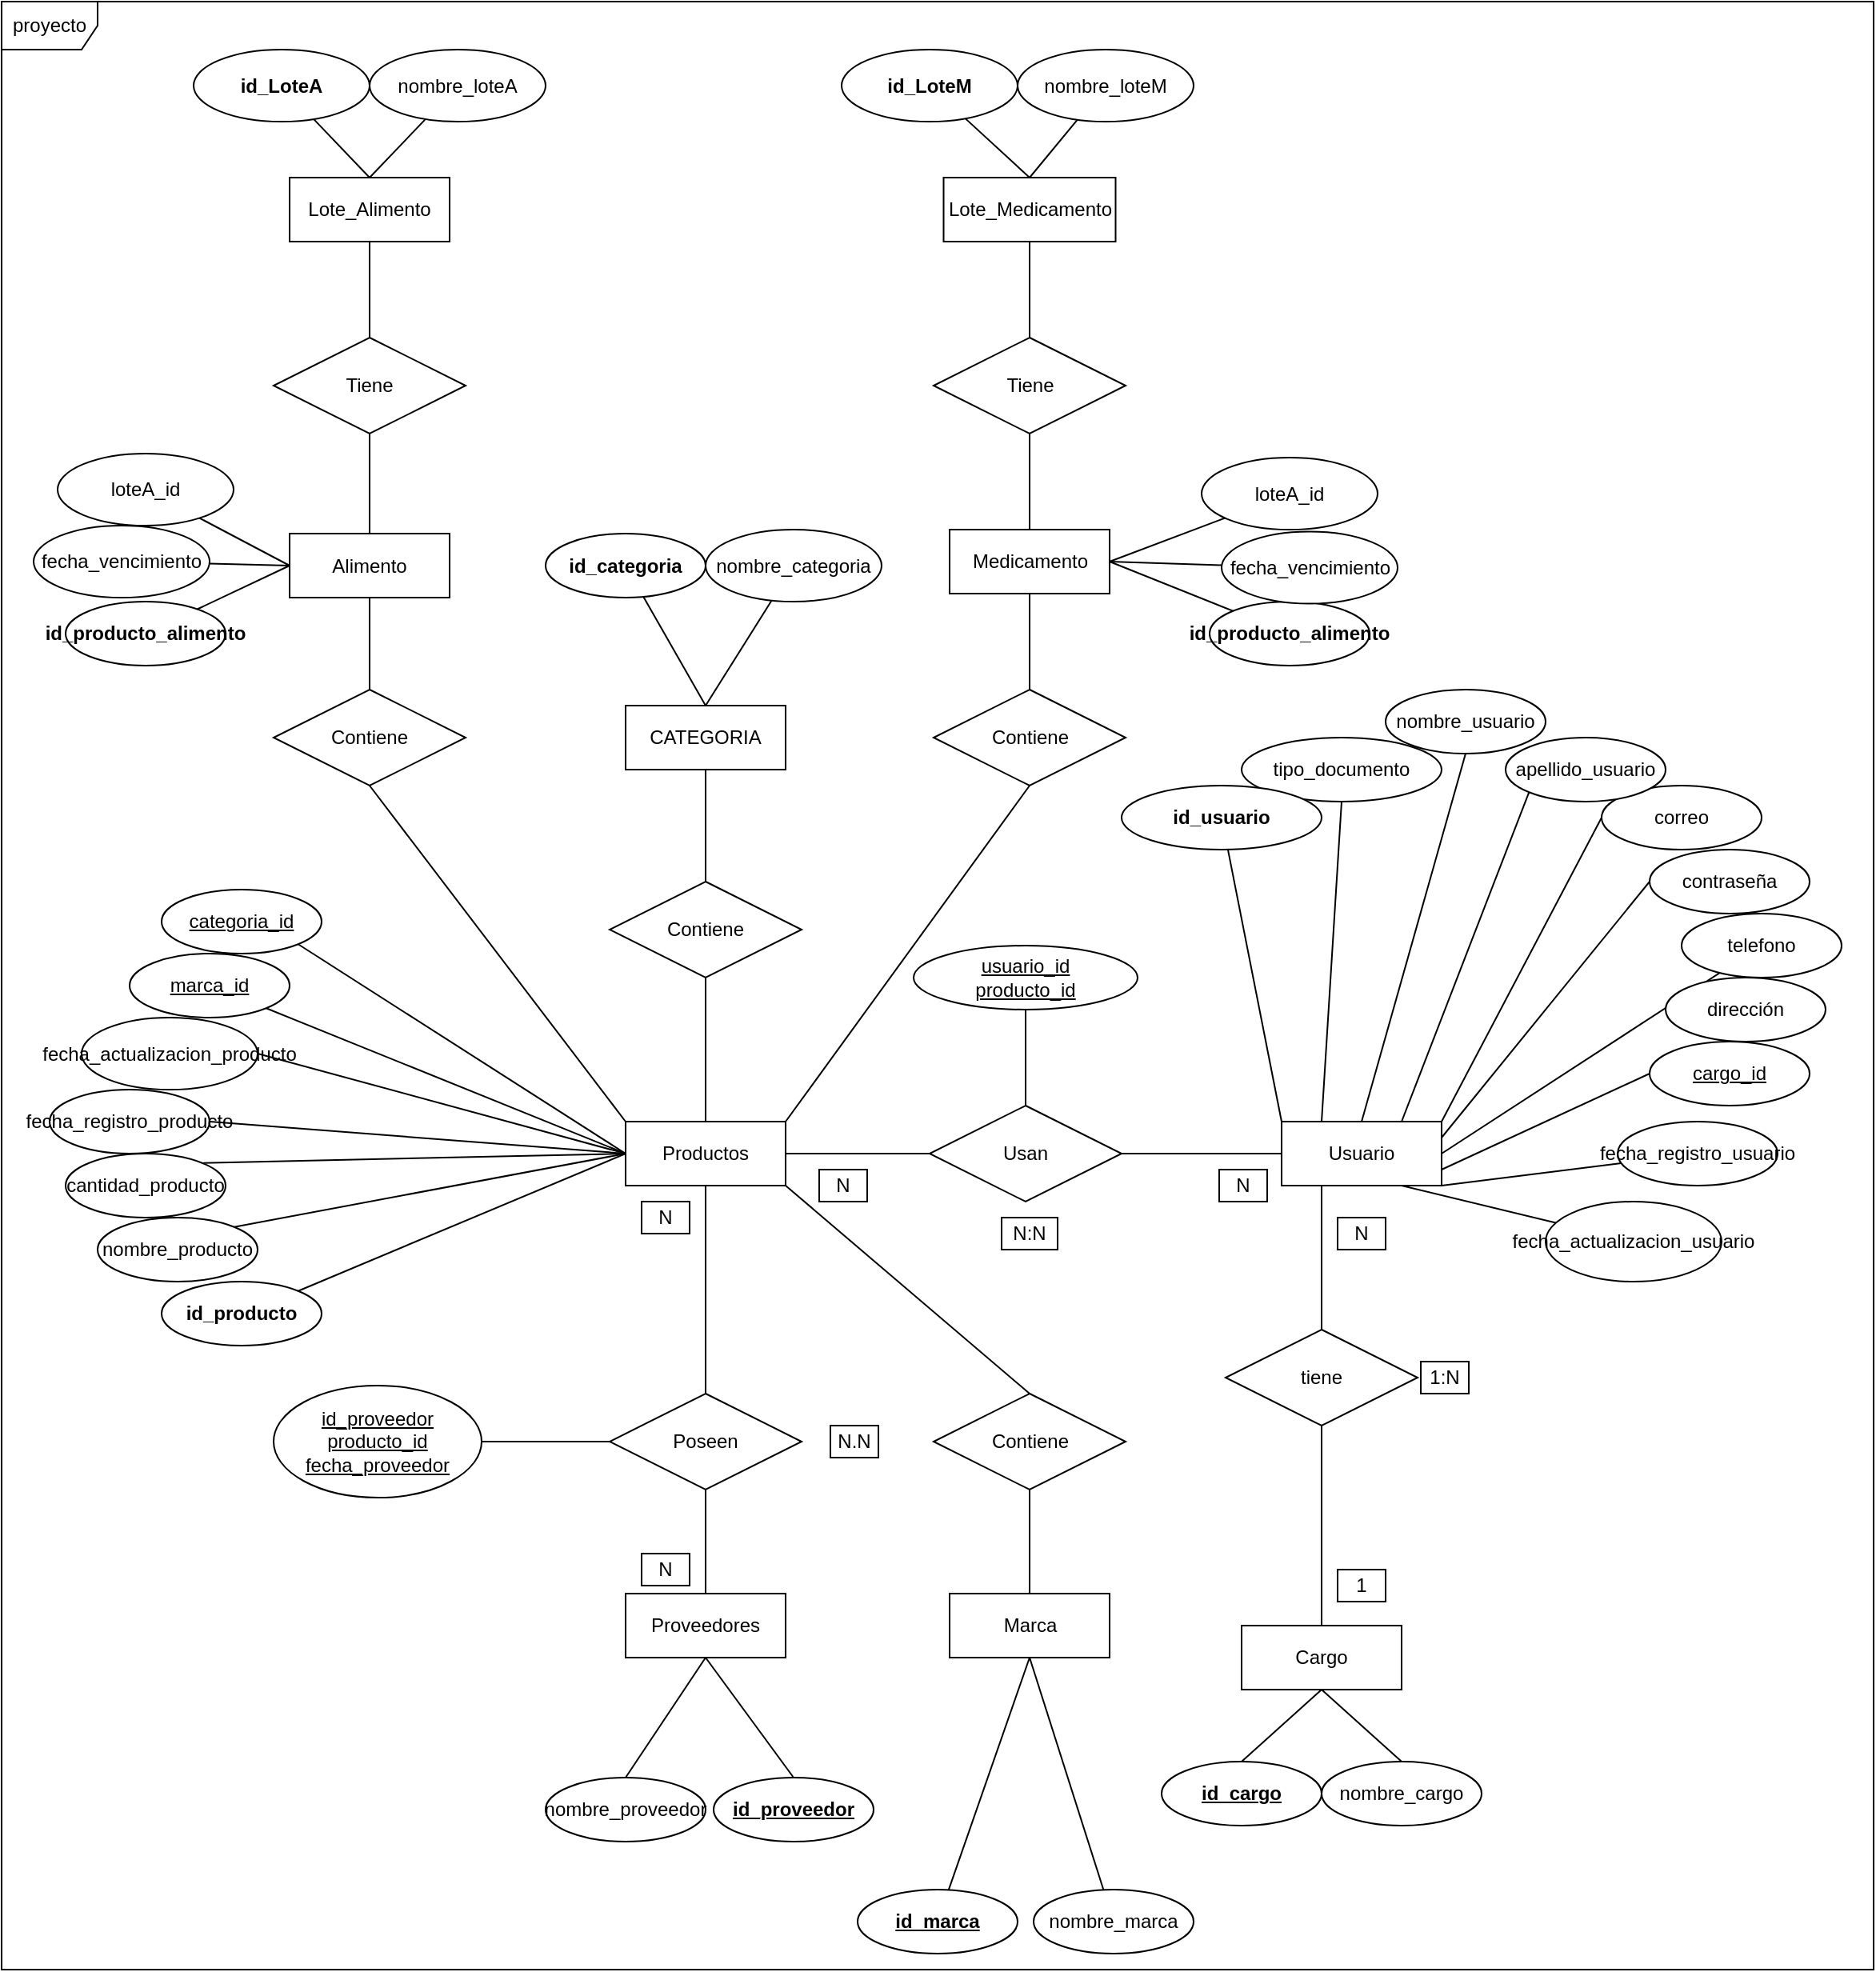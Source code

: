 <mxfile version="18.2.0" type="device"><diagram id="boTY_dG0xadVtaLu0MDo" name="MER"><mxGraphModel dx="3190" dy="1380" grid="1" gridSize="10" guides="1" tooltips="1" connect="1" arrows="1" fold="1" page="1" pageScale="1" pageWidth="827" pageHeight="1169" math="0" shadow="0"><root><mxCell id="0"/><mxCell id="1" parent="0"/><mxCell id="ptGZvJROUKOPD8Q46MdK-7" style="edgeStyle=none;rounded=0;orthogonalLoop=1;jettySize=auto;html=1;entryX=0.5;entryY=1;entryDx=0;entryDy=0;endArrow=none;endFill=0;" parent="1" source="-3ZxI1P9BkAjtmnZvMW8-1" target="ptGZvJROUKOPD8Q46MdK-6" edge="1"><mxGeometry relative="1" as="geometry"/></mxCell><mxCell id="ptGZvJROUKOPD8Q46MdK-14" style="edgeStyle=none;rounded=0;orthogonalLoop=1;jettySize=auto;html=1;exitX=0;exitY=0;exitDx=0;exitDy=0;entryX=0.5;entryY=1;entryDx=0;entryDy=0;endArrow=none;endFill=0;" parent="1" source="-3ZxI1P9BkAjtmnZvMW8-1" target="ptGZvJROUKOPD8Q46MdK-13" edge="1"><mxGeometry relative="1" as="geometry"/></mxCell><mxCell id="ptGZvJROUKOPD8Q46MdK-29" style="edgeStyle=none;rounded=0;orthogonalLoop=1;jettySize=auto;html=1;exitX=1;exitY=0;exitDx=0;exitDy=0;entryX=0.5;entryY=1;entryDx=0;entryDy=0;endArrow=none;endFill=0;" parent="1" source="-3ZxI1P9BkAjtmnZvMW8-1" target="ptGZvJROUKOPD8Q46MdK-28" edge="1"><mxGeometry relative="1" as="geometry"/></mxCell><mxCell id="ptGZvJROUKOPD8Q46MdK-59" style="edgeStyle=none;rounded=0;orthogonalLoop=1;jettySize=auto;html=1;exitX=1;exitY=1;exitDx=0;exitDy=0;entryX=0.5;entryY=0;entryDx=0;entryDy=0;endArrow=none;endFill=0;" parent="1" source="-3ZxI1P9BkAjtmnZvMW8-1" target="ptGZvJROUKOPD8Q46MdK-55" edge="1"><mxGeometry relative="1" as="geometry"/></mxCell><mxCell id="-3ZxI1P9BkAjtmnZvMW8-1" value="Productos" style="whiteSpace=wrap;html=1;align=center;" parent="1" vertex="1"><mxGeometry x="-400" y="730" width="100" height="40" as="geometry"/></mxCell><mxCell id="-3ZxI1P9BkAjtmnZvMW8-4" value="fecha_actualizacion_producto" style="ellipse;whiteSpace=wrap;html=1;align=center;" parent="1" vertex="1"><mxGeometry x="-740" y="665" width="110" height="45" as="geometry"/></mxCell><mxCell id="-3ZxI1P9BkAjtmnZvMW8-5" value="fecha_registro_producto" style="ellipse;whiteSpace=wrap;html=1;align=center;" parent="1" vertex="1"><mxGeometry x="-760" y="710" width="100" height="40" as="geometry"/></mxCell><mxCell id="-3ZxI1P9BkAjtmnZvMW8-8" value="" style="endArrow=none;html=1;rounded=0;entryX=1;entryY=0.5;entryDx=0;entryDy=0;exitX=0;exitY=0.5;exitDx=0;exitDy=0;" parent="1" source="-3ZxI1P9BkAjtmnZvMW8-1" target="-3ZxI1P9BkAjtmnZvMW8-4" edge="1"><mxGeometry relative="1" as="geometry"><mxPoint x="-390" y="750" as="sourcePoint"/><mxPoint x="-444.645" y="714.142" as="targetPoint"/></mxGeometry></mxCell><mxCell id="-3ZxI1P9BkAjtmnZvMW8-9" value="" style="endArrow=none;html=1;rounded=0;entryX=1;entryY=0.5;entryDx=0;entryDy=0;" parent="1" target="-3ZxI1P9BkAjtmnZvMW8-5" edge="1"><mxGeometry relative="1" as="geometry"><mxPoint x="-400" y="750" as="sourcePoint"/><mxPoint x="-430" y="760" as="targetPoint"/></mxGeometry></mxCell><mxCell id="-3ZxI1P9BkAjtmnZvMW8-10" value="Usuario" style="whiteSpace=wrap;html=1;align=center;" parent="1" vertex="1"><mxGeometry x="10" y="730" width="100" height="40" as="geometry"/></mxCell><mxCell id="4JRQYJt-DvQfrE-PtjAx-2" style="edgeStyle=none;rounded=0;orthogonalLoop=1;jettySize=auto;html=1;exitX=0.5;exitY=1;exitDx=0;exitDy=0;entryX=0.25;entryY=0;entryDx=0;entryDy=0;endArrow=none;endFill=0;" parent="1" source="-3ZxI1P9BkAjtmnZvMW8-11" target="-3ZxI1P9BkAjtmnZvMW8-10" edge="1"><mxGeometry relative="1" as="geometry"/></mxCell><mxCell id="-3ZxI1P9BkAjtmnZvMW8-11" value="tipo_documento" style="ellipse;whiteSpace=wrap;html=1;align=center;fontStyle=0" parent="1" vertex="1"><mxGeometry x="-15" y="490" width="125" height="40" as="geometry"/></mxCell><mxCell id="4JRQYJt-DvQfrE-PtjAx-3" style="edgeStyle=none;rounded=0;orthogonalLoop=1;jettySize=auto;html=1;exitX=0.5;exitY=1;exitDx=0;exitDy=0;entryX=0.5;entryY=0;entryDx=0;entryDy=0;endArrow=none;endFill=0;" parent="1" source="-3ZxI1P9BkAjtmnZvMW8-12" target="-3ZxI1P9BkAjtmnZvMW8-10" edge="1"><mxGeometry relative="1" as="geometry"/></mxCell><mxCell id="-3ZxI1P9BkAjtmnZvMW8-12" value="nombre_usuario" style="ellipse;whiteSpace=wrap;html=1;align=center;" parent="1" vertex="1"><mxGeometry x="75" y="460" width="100" height="40" as="geometry"/></mxCell><mxCell id="4JRQYJt-DvQfrE-PtjAx-6" style="edgeStyle=none;rounded=0;orthogonalLoop=1;jettySize=auto;html=1;exitX=0;exitY=0.5;exitDx=0;exitDy=0;entryX=1;entryY=0;entryDx=0;entryDy=0;endArrow=none;endFill=0;" parent="1" source="-3ZxI1P9BkAjtmnZvMW8-13" target="-3ZxI1P9BkAjtmnZvMW8-10" edge="1"><mxGeometry relative="1" as="geometry"/></mxCell><mxCell id="-3ZxI1P9BkAjtmnZvMW8-13" value="correo" style="ellipse;whiteSpace=wrap;html=1;align=center;" parent="1" vertex="1"><mxGeometry x="210" y="520" width="100" height="40" as="geometry"/></mxCell><mxCell id="4JRQYJt-DvQfrE-PtjAx-7" style="edgeStyle=none;rounded=0;orthogonalLoop=1;jettySize=auto;html=1;exitX=0;exitY=0.5;exitDx=0;exitDy=0;entryX=1;entryY=0.25;entryDx=0;entryDy=0;endArrow=none;endFill=0;" parent="1" source="-3ZxI1P9BkAjtmnZvMW8-14" target="-3ZxI1P9BkAjtmnZvMW8-10" edge="1"><mxGeometry relative="1" as="geometry"/></mxCell><mxCell id="-3ZxI1P9BkAjtmnZvMW8-14" value="contraseña" style="ellipse;whiteSpace=wrap;html=1;align=center;" parent="1" vertex="1"><mxGeometry x="240" y="560" width="100" height="40" as="geometry"/></mxCell><mxCell id="4JRQYJt-DvQfrE-PtjAx-4" style="edgeStyle=none;rounded=0;orthogonalLoop=1;jettySize=auto;html=1;exitX=0;exitY=1;exitDx=0;exitDy=0;entryX=0.75;entryY=0;entryDx=0;entryDy=0;endArrow=none;endFill=0;" parent="1" source="-3ZxI1P9BkAjtmnZvMW8-15" target="-3ZxI1P9BkAjtmnZvMW8-10" edge="1"><mxGeometry relative="1" as="geometry"/></mxCell><mxCell id="-3ZxI1P9BkAjtmnZvMW8-15" value="apellido_usuario" style="ellipse;whiteSpace=wrap;html=1;align=center;" parent="1" vertex="1"><mxGeometry x="150" y="490" width="100" height="40" as="geometry"/></mxCell><mxCell id="4JRQYJt-DvQfrE-PtjAx-8" style="edgeStyle=none;rounded=0;orthogonalLoop=1;jettySize=auto;html=1;endArrow=none;endFill=0;entryX=1;entryY=0.5;entryDx=0;entryDy=0;" parent="1" source="-3ZxI1P9BkAjtmnZvMW8-21" target="-3ZxI1P9BkAjtmnZvMW8-10" edge="1"><mxGeometry relative="1" as="geometry"><mxPoint x="110" y="740" as="targetPoint"/></mxGeometry></mxCell><mxCell id="-3ZxI1P9BkAjtmnZvMW8-21" value="telefono" style="ellipse;whiteSpace=wrap;html=1;align=center;" parent="1" vertex="1"><mxGeometry x="260" y="600" width="100" height="40" as="geometry"/></mxCell><mxCell id="-3ZxI1P9BkAjtmnZvMW8-23" value="Usan" style="shape=rhombus;perimeter=rhombusPerimeter;whiteSpace=wrap;html=1;align=center;" parent="1" vertex="1"><mxGeometry x="-210" y="720" width="120" height="60" as="geometry"/></mxCell><mxCell id="-3ZxI1P9BkAjtmnZvMW8-24" value="" style="endArrow=none;html=1;rounded=0;exitX=1;exitY=0.5;exitDx=0;exitDy=0;entryX=0;entryY=0.5;entryDx=0;entryDy=0;" parent="1" source="-3ZxI1P9BkAjtmnZvMW8-1" target="-3ZxI1P9BkAjtmnZvMW8-23" edge="1"><mxGeometry relative="1" as="geometry"><mxPoint x="-240" y="790" as="sourcePoint"/><mxPoint x="-80" y="790" as="targetPoint"/></mxGeometry></mxCell><mxCell id="-3ZxI1P9BkAjtmnZvMW8-25" value="" style="endArrow=none;html=1;rounded=0;entryX=0;entryY=0.5;entryDx=0;entryDy=0;" parent="1" target="-3ZxI1P9BkAjtmnZvMW8-10" edge="1"><mxGeometry relative="1" as="geometry"><mxPoint x="-90" y="750" as="sourcePoint"/><mxPoint y="750" as="targetPoint"/></mxGeometry></mxCell><mxCell id="-3ZxI1P9BkAjtmnZvMW8-26" value="tiene" style="shape=rhombus;perimeter=rhombusPerimeter;whiteSpace=wrap;html=1;align=center;" parent="1" vertex="1"><mxGeometry x="-25" y="860" width="120" height="60" as="geometry"/></mxCell><mxCell id="-3ZxI1P9BkAjtmnZvMW8-27" value="nombre_cargo" style="ellipse;whiteSpace=wrap;html=1;align=center;" parent="1" vertex="1"><mxGeometry x="35" y="1130" width="100" height="40" as="geometry"/></mxCell><mxCell id="-3ZxI1P9BkAjtmnZvMW8-29" value="" style="endArrow=none;html=1;rounded=0;entryX=0.5;entryY=1;entryDx=0;entryDy=0;exitX=0.5;exitY=0;exitDx=0;exitDy=0;" parent="1" source="ypBwJO8uH0IvIytEmQ9x-12" target="-3ZxI1P9BkAjtmnZvMW8-68" edge="1"><mxGeometry relative="1" as="geometry"><mxPoint x="-14" y="1130" as="sourcePoint"/><mxPoint x="-49" y="1085" as="targetPoint"/></mxGeometry></mxCell><mxCell id="-3ZxI1P9BkAjtmnZvMW8-30" value="" style="endArrow=none;html=1;rounded=0;entryX=0.5;entryY=0;entryDx=0;entryDy=0;exitX=0.5;exitY=1;exitDx=0;exitDy=0;" parent="1" source="-3ZxI1P9BkAjtmnZvMW8-68" target="-3ZxI1P9BkAjtmnZvMW8-27" edge="1"><mxGeometry relative="1" as="geometry"><mxPoint x="1" y="1085" as="sourcePoint"/><mxPoint x="280" y="1140" as="targetPoint"/></mxGeometry></mxCell><mxCell id="-3ZxI1P9BkAjtmnZvMW8-31" value="" style="endArrow=none;html=1;rounded=0;exitX=0.5;exitY=0;exitDx=0;exitDy=0;entryX=0.5;entryY=1;entryDx=0;entryDy=0;" parent="1" source="-3ZxI1P9BkAjtmnZvMW8-68" target="-3ZxI1P9BkAjtmnZvMW8-26" edge="1"><mxGeometry relative="1" as="geometry"><mxPoint x="-24" y="1045" as="sourcePoint"/><mxPoint x="-49" y="960" as="targetPoint"/></mxGeometry></mxCell><mxCell id="-3ZxI1P9BkAjtmnZvMW8-32" value="" style="endArrow=none;html=1;rounded=0;exitX=0.5;exitY=0;exitDx=0;exitDy=0;entryX=0.25;entryY=1;entryDx=0;entryDy=0;" parent="1" source="-3ZxI1P9BkAjtmnZvMW8-26" target="-3ZxI1P9BkAjtmnZvMW8-10" edge="1"><mxGeometry relative="1" as="geometry"><mxPoint x="-135" y="1000" as="sourcePoint"/><mxPoint x="-40" y="920" as="targetPoint"/></mxGeometry></mxCell><mxCell id="-3ZxI1P9BkAjtmnZvMW8-35" value="N" style="rounded=0;whiteSpace=wrap;html=1;" parent="1" vertex="1"><mxGeometry x="45" y="790" width="30" height="20" as="geometry"/></mxCell><mxCell id="-3ZxI1P9BkAjtmnZvMW8-36" value="N" style="rounded=0;whiteSpace=wrap;html=1;" parent="1" vertex="1"><mxGeometry x="-29" y="760" width="30" height="20" as="geometry"/></mxCell><mxCell id="-3ZxI1P9BkAjtmnZvMW8-38" value="N" style="rounded=0;whiteSpace=wrap;html=1;" parent="1" vertex="1"><mxGeometry x="-279" y="760" width="30" height="20" as="geometry"/></mxCell><mxCell id="-3ZxI1P9BkAjtmnZvMW8-40" value="1:N" style="rounded=0;whiteSpace=wrap;html=1;" parent="1" vertex="1"><mxGeometry x="97" y="880" width="30" height="20" as="geometry"/></mxCell><mxCell id="-3ZxI1P9BkAjtmnZvMW8-41" value="N:N" style="rounded=0;whiteSpace=wrap;html=1;" parent="1" vertex="1"><mxGeometry x="-165" y="790" width="35" height="20" as="geometry"/></mxCell><mxCell id="-3ZxI1P9BkAjtmnZvMW8-42" value="usuario_id&lt;br&gt;producto_id" style="ellipse;whiteSpace=wrap;html=1;align=center;fontStyle=4" parent="1" vertex="1"><mxGeometry x="-220" y="620" width="140" height="40" as="geometry"/></mxCell><mxCell id="-3ZxI1P9BkAjtmnZvMW8-43" value="" style="endArrow=none;html=1;rounded=0;exitX=0.5;exitY=1;exitDx=0;exitDy=0;entryX=0.5;entryY=0;entryDx=0;entryDy=0;" parent="1" source="-3ZxI1P9BkAjtmnZvMW8-42" target="-3ZxI1P9BkAjtmnZvMW8-23" edge="1"><mxGeometry relative="1" as="geometry"><mxPoint x="-290" y="760" as="sourcePoint"/><mxPoint x="-200" y="760" as="targetPoint"/></mxGeometry></mxCell><mxCell id="-3ZxI1P9BkAjtmnZvMW8-67" value="1" style="rounded=0;whiteSpace=wrap;html=1;" parent="1" vertex="1"><mxGeometry x="45" y="1010" width="30" height="20" as="geometry"/></mxCell><mxCell id="-3ZxI1P9BkAjtmnZvMW8-68" value="Cargo" style="whiteSpace=wrap;html=1;align=center;" parent="1" vertex="1"><mxGeometry x="-15" y="1045" width="100" height="40" as="geometry"/></mxCell><mxCell id="-3ZxI1P9BkAjtmnZvMW8-82" value="proyecto" style="shape=umlFrame;whiteSpace=wrap;html=1;" parent="1" vertex="1"><mxGeometry x="-790" y="30" width="1170" height="1230" as="geometry"/></mxCell><mxCell id="-3ZxI1P9BkAjtmnZvMW8-83" value="Proveedores" style="whiteSpace=wrap;html=1;align=center;" parent="1" vertex="1"><mxGeometry x="-400" y="1025" width="100" height="40" as="geometry"/></mxCell><mxCell id="-3ZxI1P9BkAjtmnZvMW8-84" value="" style="endArrow=none;html=1;rounded=0;exitX=0.5;exitY=1;exitDx=0;exitDy=0;entryX=0.5;entryY=0;entryDx=0;entryDy=0;" parent="1" source="-3ZxI1P9BkAjtmnZvMW8-85" target="-3ZxI1P9BkAjtmnZvMW8-83" edge="1"><mxGeometry relative="1" as="geometry"><mxPoint x="-320" y="1340" as="sourcePoint"/><mxPoint x="-310" y="990" as="targetPoint"/></mxGeometry></mxCell><mxCell id="ptGZvJROUKOPD8Q46MdK-3" style="edgeStyle=none;rounded=0;orthogonalLoop=1;jettySize=auto;html=1;entryX=1;entryY=0.5;entryDx=0;entryDy=0;endArrow=none;endFill=0;" parent="1" source="-3ZxI1P9BkAjtmnZvMW8-85" target="ptGZvJROUKOPD8Q46MdK-1" edge="1"><mxGeometry relative="1" as="geometry"/></mxCell><mxCell id="-3ZxI1P9BkAjtmnZvMW8-85" value="Poseen" style="shape=rhombus;perimeter=rhombusPerimeter;whiteSpace=wrap;html=1;align=center;" parent="1" vertex="1"><mxGeometry x="-410" y="900" width="120" height="60" as="geometry"/></mxCell><mxCell id="-3ZxI1P9BkAjtmnZvMW8-86" value="" style="endArrow=none;html=1;rounded=0;exitX=0.5;exitY=1;exitDx=0;exitDy=0;entryX=0.5;entryY=0;entryDx=0;entryDy=0;" parent="1" source="-3ZxI1P9BkAjtmnZvMW8-1" target="-3ZxI1P9BkAjtmnZvMW8-85" edge="1"><mxGeometry relative="1" as="geometry"><mxPoint x="-290" y="830" as="sourcePoint"/><mxPoint x="-300" y="880" as="targetPoint"/></mxGeometry></mxCell><mxCell id="-3ZxI1P9BkAjtmnZvMW8-89" value="N" style="rounded=0;whiteSpace=wrap;html=1;" parent="1" vertex="1"><mxGeometry x="-390" y="780" width="30" height="20" as="geometry"/></mxCell><mxCell id="-3ZxI1P9BkAjtmnZvMW8-90" value="N" style="rounded=0;whiteSpace=wrap;html=1;" parent="1" vertex="1"><mxGeometry x="-390" y="1000" width="30" height="20" as="geometry"/></mxCell><mxCell id="-3ZxI1P9BkAjtmnZvMW8-93" value="nombre_proveedor" style="ellipse;whiteSpace=wrap;html=1;align=center;" parent="1" vertex="1"><mxGeometry x="-450" y="1140" width="100" height="40" as="geometry"/></mxCell><mxCell id="-3ZxI1P9BkAjtmnZvMW8-97" value="id_proveedor" style="ellipse;whiteSpace=wrap;html=1;align=center;fontStyle=5" parent="1" vertex="1"><mxGeometry x="-345" y="1140" width="100" height="40" as="geometry"/></mxCell><mxCell id="-3ZxI1P9BkAjtmnZvMW8-98" value="N.N" style="rounded=0;whiteSpace=wrap;html=1;" parent="1" vertex="1"><mxGeometry x="-272" y="920" width="30" height="20" as="geometry"/></mxCell><mxCell id="-3ZxI1P9BkAjtmnZvMW8-99" value="" style="endArrow=none;html=1;rounded=0;entryX=0.5;entryY=0;entryDx=0;entryDy=0;exitX=0.5;exitY=1;exitDx=0;exitDy=0;" parent="1" source="-3ZxI1P9BkAjtmnZvMW8-83" target="-3ZxI1P9BkAjtmnZvMW8-97" edge="1"><mxGeometry relative="1" as="geometry"><mxPoint x="-310" y="1330" as="sourcePoint"/><mxPoint x="-310" y="1250" as="targetPoint"/></mxGeometry></mxCell><mxCell id="-3ZxI1P9BkAjtmnZvMW8-105" value="" style="endArrow=none;html=1;rounded=0;entryX=0.5;entryY=1;entryDx=0;entryDy=0;exitX=0.5;exitY=0;exitDx=0;exitDy=0;" parent="1" source="-3ZxI1P9BkAjtmnZvMW8-93" target="-3ZxI1P9BkAjtmnZvMW8-83" edge="1"><mxGeometry relative="1" as="geometry"><mxPoint x="-400" y="1200" as="sourcePoint"/><mxPoint x="-360" y="1220" as="targetPoint"/></mxGeometry></mxCell><mxCell id="4JRQYJt-DvQfrE-PtjAx-12" style="edgeStyle=none;rounded=0;orthogonalLoop=1;jettySize=auto;html=1;entryX=0;entryY=0;entryDx=0;entryDy=0;endArrow=none;endFill=0;" parent="1" source="9iDl-rtuloNV0Zbyc1t7-4" target="-3ZxI1P9BkAjtmnZvMW8-10" edge="1"><mxGeometry relative="1" as="geometry"/></mxCell><mxCell id="9iDl-rtuloNV0Zbyc1t7-4" value="id_usuario" style="ellipse;whiteSpace=wrap;html=1;align=center;fontStyle=1" parent="1" vertex="1"><mxGeometry x="-90" y="520" width="125" height="40" as="geometry"/></mxCell><mxCell id="9iDl-rtuloNV0Zbyc1t7-6" value="dirección" style="ellipse;whiteSpace=wrap;html=1;align=center;" parent="1" vertex="1"><mxGeometry x="250" y="640" width="100" height="40" as="geometry"/></mxCell><mxCell id="9iDl-rtuloNV0Zbyc1t7-8" value="cantidad_producto" style="ellipse;whiteSpace=wrap;html=1;align=center;" parent="1" vertex="1"><mxGeometry x="-750" y="750" width="100" height="40" as="geometry"/></mxCell><mxCell id="9iDl-rtuloNV0Zbyc1t7-9" value="" style="endArrow=none;html=1;rounded=0;entryX=1;entryY=0;entryDx=0;entryDy=0;exitX=0;exitY=0.5;exitDx=0;exitDy=0;" parent="1" source="-3ZxI1P9BkAjtmnZvMW8-1" target="9iDl-rtuloNV0Zbyc1t7-8" edge="1"><mxGeometry relative="1" as="geometry"><mxPoint x="-390" y="780" as="sourcePoint"/><mxPoint x="-440.0" y="780" as="targetPoint"/></mxGeometry></mxCell><mxCell id="4JRQYJt-DvQfrE-PtjAx-9" style="edgeStyle=none;rounded=0;orthogonalLoop=1;jettySize=auto;html=1;exitX=0;exitY=0.5;exitDx=0;exitDy=0;entryX=1;entryY=0.75;entryDx=0;entryDy=0;endArrow=none;endFill=0;" parent="1" source="qbIvNYRTZ4YNp1xrcxWp-2" target="-3ZxI1P9BkAjtmnZvMW8-10" edge="1"><mxGeometry relative="1" as="geometry"/></mxCell><mxCell id="qbIvNYRTZ4YNp1xrcxWp-2" value="cargo_id" style="ellipse;whiteSpace=wrap;html=1;align=center;fontStyle=4" parent="1" vertex="1"><mxGeometry x="240" y="680" width="100" height="40" as="geometry"/></mxCell><mxCell id="qbIvNYRTZ4YNp1xrcxWp-3" value="" style="endArrow=none;html=1;rounded=0;entryX=1;entryY=0;entryDx=0;entryDy=0;" parent="1" target="qbIvNYRTZ4YNp1xrcxWp-4" edge="1"><mxGeometry relative="1" as="geometry"><mxPoint x="-400" y="750" as="sourcePoint"/><mxPoint x="-440" y="810" as="targetPoint"/></mxGeometry></mxCell><mxCell id="qbIvNYRTZ4YNp1xrcxWp-4" value="nombre_producto" style="ellipse;whiteSpace=wrap;html=1;align=center;" parent="1" vertex="1"><mxGeometry x="-730" y="790" width="100" height="40" as="geometry"/></mxCell><mxCell id="ypBwJO8uH0IvIytEmQ9x-1" value="&lt;span style=&quot;font-weight: 700;&quot;&gt;id_producto&lt;/span&gt;" style="ellipse;whiteSpace=wrap;html=1;align=center;" parent="1" vertex="1"><mxGeometry x="-690" y="830" width="100" height="40" as="geometry"/></mxCell><mxCell id="ypBwJO8uH0IvIytEmQ9x-2" value="" style="endArrow=none;html=1;rounded=0;exitX=0;exitY=0.5;exitDx=0;exitDy=0;entryX=1;entryY=0;entryDx=0;entryDy=0;" parent="1" source="-3ZxI1P9BkAjtmnZvMW8-1" target="ypBwJO8uH0IvIytEmQ9x-1" edge="1"><mxGeometry relative="1" as="geometry"><mxPoint x="-390" y="780" as="sourcePoint"/><mxPoint x="-450" y="840" as="targetPoint"/></mxGeometry></mxCell><mxCell id="ypBwJO8uH0IvIytEmQ9x-12" value="id_cargo" style="ellipse;whiteSpace=wrap;html=1;align=center;fontStyle=5" parent="1" vertex="1"><mxGeometry x="-65" y="1130" width="100" height="40" as="geometry"/></mxCell><mxCell id="3bYF1AGtKxYtICZVHezx-6" style="edgeStyle=none;rounded=0;orthogonalLoop=1;jettySize=auto;html=1;exitX=1;exitY=1;exitDx=0;exitDy=0;entryX=0;entryY=0.5;entryDx=0;entryDy=0;endArrow=none;endFill=0;" parent="1" source="3bYF1AGtKxYtICZVHezx-1" target="-3ZxI1P9BkAjtmnZvMW8-1" edge="1"><mxGeometry relative="1" as="geometry"/></mxCell><mxCell id="3bYF1AGtKxYtICZVHezx-1" value="marca_id" style="ellipse;whiteSpace=wrap;html=1;align=center;fontStyle=4" parent="1" vertex="1"><mxGeometry x="-710" y="625" width="100" height="40" as="geometry"/></mxCell><mxCell id="KQFR6Ho-LyPgj9g8Z2xE-2" style="rounded=0;orthogonalLoop=1;jettySize=auto;html=1;exitX=1;exitY=1;exitDx=0;exitDy=0;entryX=0;entryY=0.5;entryDx=0;entryDy=0;startArrow=none;startFill=0;endArrow=none;endFill=0;" parent="1" source="KQFR6Ho-LyPgj9g8Z2xE-1" target="-3ZxI1P9BkAjtmnZvMW8-1" edge="1"><mxGeometry relative="1" as="geometry"><mxPoint x="-290" y="670" as="targetPoint"/></mxGeometry></mxCell><mxCell id="KQFR6Ho-LyPgj9g8Z2xE-1" value="categoria_id" style="ellipse;whiteSpace=wrap;html=1;align=center;fontStyle=4" parent="1" vertex="1"><mxGeometry x="-690" y="585" width="100" height="40" as="geometry"/></mxCell><mxCell id="4JRQYJt-DvQfrE-PtjAx-10" style="edgeStyle=none;rounded=0;orthogonalLoop=1;jettySize=auto;html=1;entryX=1;entryY=1;entryDx=0;entryDy=0;endArrow=none;endFill=0;" parent="1" source="KQFR6Ho-LyPgj9g8Z2xE-3" target="-3ZxI1P9BkAjtmnZvMW8-10" edge="1"><mxGeometry relative="1" as="geometry"/></mxCell><mxCell id="KQFR6Ho-LyPgj9g8Z2xE-3" value="fecha_registro_usuario" style="ellipse;whiteSpace=wrap;html=1;align=center;" parent="1" vertex="1"><mxGeometry x="220" y="730" width="100" height="40" as="geometry"/></mxCell><mxCell id="4JRQYJt-DvQfrE-PtjAx-11" style="edgeStyle=none;rounded=0;orthogonalLoop=1;jettySize=auto;html=1;endArrow=none;endFill=0;entryX=0.75;entryY=1;entryDx=0;entryDy=0;" parent="1" source="KQFR6Ho-LyPgj9g8Z2xE-4" target="-3ZxI1P9BkAjtmnZvMW8-10" edge="1"><mxGeometry relative="1" as="geometry"><mxPoint x="110" y="770" as="targetPoint"/></mxGeometry></mxCell><mxCell id="KQFR6Ho-LyPgj9g8Z2xE-4" value="fecha_actualizacion_usuario" style="ellipse;whiteSpace=wrap;html=1;align=center;" parent="1" vertex="1"><mxGeometry x="175" y="780" width="110" height="50" as="geometry"/></mxCell><mxCell id="ptGZvJROUKOPD8Q46MdK-1" value="id_proveedor&lt;br&gt;producto_id&lt;br&gt;fecha_proveedor" style="ellipse;whiteSpace=wrap;html=1;align=center;fontStyle=4" parent="1" vertex="1"><mxGeometry x="-620" y="895" width="130" height="70" as="geometry"/></mxCell><mxCell id="ptGZvJROUKOPD8Q46MdK-5" value="CATEGORIA" style="whiteSpace=wrap;html=1;align=center;" parent="1" vertex="1"><mxGeometry x="-400" y="470" width="100" height="40" as="geometry"/></mxCell><mxCell id="ptGZvJROUKOPD8Q46MdK-8" style="edgeStyle=none;rounded=0;orthogonalLoop=1;jettySize=auto;html=1;entryX=0.5;entryY=1;entryDx=0;entryDy=0;endArrow=none;endFill=0;" parent="1" source="ptGZvJROUKOPD8Q46MdK-6" target="ptGZvJROUKOPD8Q46MdK-5" edge="1"><mxGeometry relative="1" as="geometry"/></mxCell><mxCell id="ptGZvJROUKOPD8Q46MdK-6" value="Contiene" style="shape=rhombus;perimeter=rhombusPerimeter;whiteSpace=wrap;html=1;align=center;" parent="1" vertex="1"><mxGeometry x="-410" y="580" width="120" height="60" as="geometry"/></mxCell><mxCell id="ptGZvJROUKOPD8Q46MdK-11" style="edgeStyle=none;rounded=0;orthogonalLoop=1;jettySize=auto;html=1;entryX=0.5;entryY=0;entryDx=0;entryDy=0;endArrow=none;endFill=0;" parent="1" source="ptGZvJROUKOPD8Q46MdK-9" target="ptGZvJROUKOPD8Q46MdK-5" edge="1"><mxGeometry relative="1" as="geometry"/></mxCell><mxCell id="ptGZvJROUKOPD8Q46MdK-9" value="&lt;b&gt;id_categoria&lt;/b&gt;" style="ellipse;whiteSpace=wrap;html=1;align=center;fontStyle=0" parent="1" vertex="1"><mxGeometry x="-450" y="362.5" width="100" height="40" as="geometry"/></mxCell><mxCell id="ptGZvJROUKOPD8Q46MdK-12" style="edgeStyle=none;rounded=0;orthogonalLoop=1;jettySize=auto;html=1;entryX=0.5;entryY=0;entryDx=0;entryDy=0;endArrow=none;endFill=0;" parent="1" source="ptGZvJROUKOPD8Q46MdK-10" target="ptGZvJROUKOPD8Q46MdK-5" edge="1"><mxGeometry relative="1" as="geometry"/></mxCell><mxCell id="ptGZvJROUKOPD8Q46MdK-10" value="nombre_categoria" style="ellipse;whiteSpace=wrap;html=1;align=center;" parent="1" vertex="1"><mxGeometry x="-350" y="360" width="110" height="45" as="geometry"/></mxCell><mxCell id="ptGZvJROUKOPD8Q46MdK-16" style="edgeStyle=none;rounded=0;orthogonalLoop=1;jettySize=auto;html=1;entryX=0.5;entryY=1;entryDx=0;entryDy=0;endArrow=none;endFill=0;" parent="1" source="ptGZvJROUKOPD8Q46MdK-13" target="ptGZvJROUKOPD8Q46MdK-15" edge="1"><mxGeometry relative="1" as="geometry"/></mxCell><mxCell id="ptGZvJROUKOPD8Q46MdK-13" value="Contiene" style="shape=rhombus;perimeter=rhombusPerimeter;whiteSpace=wrap;html=1;align=center;" parent="1" vertex="1"><mxGeometry x="-620" y="460" width="120" height="60" as="geometry"/></mxCell><mxCell id="ptGZvJROUKOPD8Q46MdK-25" style="edgeStyle=none;rounded=0;orthogonalLoop=1;jettySize=auto;html=1;endArrow=none;endFill=0;" parent="1" source="ptGZvJROUKOPD8Q46MdK-15" target="ptGZvJROUKOPD8Q46MdK-24" edge="1"><mxGeometry relative="1" as="geometry"/></mxCell><mxCell id="ptGZvJROUKOPD8Q46MdK-15" value="Alimento" style="whiteSpace=wrap;html=1;align=center;" parent="1" vertex="1"><mxGeometry x="-610" y="362.5" width="100" height="40" as="geometry"/></mxCell><mxCell id="ptGZvJROUKOPD8Q46MdK-22" style="edgeStyle=none;rounded=0;orthogonalLoop=1;jettySize=auto;html=1;entryX=0;entryY=0.5;entryDx=0;entryDy=0;endArrow=none;endFill=0;" parent="1" source="ptGZvJROUKOPD8Q46MdK-17" target="ptGZvJROUKOPD8Q46MdK-15" edge="1"><mxGeometry relative="1" as="geometry"/></mxCell><mxCell id="ptGZvJROUKOPD8Q46MdK-17" value="&lt;b&gt;id_producto_alimento&lt;/b&gt;" style="ellipse;whiteSpace=wrap;html=1;align=center;fontStyle=0" parent="1" vertex="1"><mxGeometry x="-750" y="405" width="100" height="40" as="geometry"/></mxCell><mxCell id="ptGZvJROUKOPD8Q46MdK-23" style="edgeStyle=none;rounded=0;orthogonalLoop=1;jettySize=auto;html=1;entryX=0;entryY=0.5;entryDx=0;entryDy=0;endArrow=none;endFill=0;" parent="1" source="ptGZvJROUKOPD8Q46MdK-18" target="ptGZvJROUKOPD8Q46MdK-15" edge="1"><mxGeometry relative="1" as="geometry"/></mxCell><mxCell id="ptGZvJROUKOPD8Q46MdK-18" value="fecha_vencimiento" style="ellipse;whiteSpace=wrap;html=1;align=center;" parent="1" vertex="1"><mxGeometry x="-770" y="357.5" width="110" height="45" as="geometry"/></mxCell><mxCell id="ptGZvJROUKOPD8Q46MdK-21" style="edgeStyle=none;rounded=0;orthogonalLoop=1;jettySize=auto;html=1;entryX=0;entryY=0.5;entryDx=0;entryDy=0;endArrow=none;endFill=0;" parent="1" source="ptGZvJROUKOPD8Q46MdK-19" target="ptGZvJROUKOPD8Q46MdK-15" edge="1"><mxGeometry relative="1" as="geometry"/></mxCell><mxCell id="ptGZvJROUKOPD8Q46MdK-19" value="loteA_id" style="ellipse;whiteSpace=wrap;html=1;align=center;" parent="1" vertex="1"><mxGeometry x="-755" y="312.5" width="110" height="45" as="geometry"/></mxCell><mxCell id="ptGZvJROUKOPD8Q46MdK-27" style="edgeStyle=none;rounded=0;orthogonalLoop=1;jettySize=auto;html=1;endArrow=none;endFill=0;" parent="1" source="ptGZvJROUKOPD8Q46MdK-24" target="ptGZvJROUKOPD8Q46MdK-26" edge="1"><mxGeometry relative="1" as="geometry"/></mxCell><mxCell id="ptGZvJROUKOPD8Q46MdK-24" value="Tiene" style="shape=rhombus;perimeter=rhombusPerimeter;whiteSpace=wrap;html=1;align=center;" parent="1" vertex="1"><mxGeometry x="-620" y="240" width="120" height="60" as="geometry"/></mxCell><mxCell id="ptGZvJROUKOPD8Q46MdK-26" value="Lote_Alimento" style="whiteSpace=wrap;html=1;align=center;" parent="1" vertex="1"><mxGeometry x="-610" y="140" width="100" height="40" as="geometry"/></mxCell><mxCell id="ptGZvJROUKOPD8Q46MdK-31" style="edgeStyle=none;rounded=0;orthogonalLoop=1;jettySize=auto;html=1;endArrow=none;endFill=0;" parent="1" source="ptGZvJROUKOPD8Q46MdK-28" target="ptGZvJROUKOPD8Q46MdK-30" edge="1"><mxGeometry relative="1" as="geometry"/></mxCell><mxCell id="ptGZvJROUKOPD8Q46MdK-28" value="Contiene" style="shape=rhombus;perimeter=rhombusPerimeter;whiteSpace=wrap;html=1;align=center;" parent="1" vertex="1"><mxGeometry x="-207.5" y="460" width="120" height="60" as="geometry"/></mxCell><mxCell id="ptGZvJROUKOPD8Q46MdK-35" style="edgeStyle=none;rounded=0;orthogonalLoop=1;jettySize=auto;html=1;endArrow=none;endFill=0;" parent="1" source="ptGZvJROUKOPD8Q46MdK-30" target="ptGZvJROUKOPD8Q46MdK-32" edge="1"><mxGeometry relative="1" as="geometry"/></mxCell><mxCell id="ptGZvJROUKOPD8Q46MdK-30" value="Medicamento" style="whiteSpace=wrap;html=1;align=center;" parent="1" vertex="1"><mxGeometry x="-197.5" y="360" width="100" height="40" as="geometry"/></mxCell><mxCell id="ptGZvJROUKOPD8Q46MdK-37" style="edgeStyle=none;rounded=0;orthogonalLoop=1;jettySize=auto;html=1;entryX=0.5;entryY=1;entryDx=0;entryDy=0;endArrow=none;endFill=0;" parent="1" source="ptGZvJROUKOPD8Q46MdK-32" target="ptGZvJROUKOPD8Q46MdK-36" edge="1"><mxGeometry relative="1" as="geometry"/></mxCell><mxCell id="ptGZvJROUKOPD8Q46MdK-32" value="Tiene" style="shape=rhombus;perimeter=rhombusPerimeter;whiteSpace=wrap;html=1;align=center;" parent="1" vertex="1"><mxGeometry x="-207.5" y="240" width="120" height="60" as="geometry"/></mxCell><mxCell id="ptGZvJROUKOPD8Q46MdK-36" value="Lote_Medicamento" style="whiteSpace=wrap;html=1;align=center;" parent="1" vertex="1"><mxGeometry x="-201.25" y="140" width="107.5" height="40" as="geometry"/></mxCell><mxCell id="ptGZvJROUKOPD8Q46MdK-41" style="edgeStyle=none;rounded=0;orthogonalLoop=1;jettySize=auto;html=1;entryX=1;entryY=0.5;entryDx=0;entryDy=0;endArrow=none;endFill=0;" parent="1" source="ptGZvJROUKOPD8Q46MdK-38" target="ptGZvJROUKOPD8Q46MdK-30" edge="1"><mxGeometry relative="1" as="geometry"/></mxCell><mxCell id="ptGZvJROUKOPD8Q46MdK-38" value="&lt;b&gt;id_producto_alimento&lt;/b&gt;" style="ellipse;whiteSpace=wrap;html=1;align=center;fontStyle=0" parent="1" vertex="1"><mxGeometry x="-35" y="405" width="100" height="40" as="geometry"/></mxCell><mxCell id="ptGZvJROUKOPD8Q46MdK-42" style="edgeStyle=none;rounded=0;orthogonalLoop=1;jettySize=auto;html=1;entryX=1;entryY=0.5;entryDx=0;entryDy=0;endArrow=none;endFill=0;" parent="1" source="ptGZvJROUKOPD8Q46MdK-39" target="ptGZvJROUKOPD8Q46MdK-30" edge="1"><mxGeometry relative="1" as="geometry"/></mxCell><mxCell id="ptGZvJROUKOPD8Q46MdK-39" value="fecha_vencimiento" style="ellipse;whiteSpace=wrap;html=1;align=center;" parent="1" vertex="1"><mxGeometry x="-27.5" y="361.25" width="110" height="45" as="geometry"/></mxCell><mxCell id="ptGZvJROUKOPD8Q46MdK-43" style="edgeStyle=none;rounded=0;orthogonalLoop=1;jettySize=auto;html=1;entryX=1;entryY=0.5;entryDx=0;entryDy=0;endArrow=none;endFill=0;" parent="1" source="ptGZvJROUKOPD8Q46MdK-40" target="ptGZvJROUKOPD8Q46MdK-30" edge="1"><mxGeometry relative="1" as="geometry"/></mxCell><mxCell id="ptGZvJROUKOPD8Q46MdK-40" value="loteA_id" style="ellipse;whiteSpace=wrap;html=1;align=center;" parent="1" vertex="1"><mxGeometry x="-40" y="315" width="110" height="45" as="geometry"/></mxCell><mxCell id="ptGZvJROUKOPD8Q46MdK-47" style="edgeStyle=none;rounded=0;orthogonalLoop=1;jettySize=auto;html=1;entryX=0.5;entryY=0;entryDx=0;entryDy=0;endArrow=none;endFill=0;" parent="1" source="ptGZvJROUKOPD8Q46MdK-44" target="ptGZvJROUKOPD8Q46MdK-26" edge="1"><mxGeometry relative="1" as="geometry"/></mxCell><mxCell id="ptGZvJROUKOPD8Q46MdK-44" value="id_LoteA" style="ellipse;whiteSpace=wrap;html=1;align=center;fontStyle=1" parent="1" vertex="1"><mxGeometry x="-670" y="60" width="110" height="45" as="geometry"/></mxCell><mxCell id="ptGZvJROUKOPD8Q46MdK-48" style="edgeStyle=none;rounded=0;orthogonalLoop=1;jettySize=auto;html=1;entryX=0.5;entryY=0;entryDx=0;entryDy=0;endArrow=none;endFill=0;" parent="1" source="ptGZvJROUKOPD8Q46MdK-45" target="ptGZvJROUKOPD8Q46MdK-26" edge="1"><mxGeometry relative="1" as="geometry"/></mxCell><mxCell id="ptGZvJROUKOPD8Q46MdK-45" value="nombre_loteA" style="ellipse;whiteSpace=wrap;html=1;align=center;" parent="1" vertex="1"><mxGeometry x="-560" y="60" width="110" height="45" as="geometry"/></mxCell><mxCell id="ptGZvJROUKOPD8Q46MdK-54" style="edgeStyle=none;rounded=0;orthogonalLoop=1;jettySize=auto;html=1;endArrow=none;endFill=0;entryX=0.5;entryY=0;entryDx=0;entryDy=0;" parent="1" source="ptGZvJROUKOPD8Q46MdK-51" target="ptGZvJROUKOPD8Q46MdK-36" edge="1"><mxGeometry relative="1" as="geometry"><mxPoint x="-150" y="140" as="targetPoint"/></mxGeometry></mxCell><mxCell id="ptGZvJROUKOPD8Q46MdK-51" value="id_LoteM" style="ellipse;whiteSpace=wrap;html=1;align=center;fontStyle=1" parent="1" vertex="1"><mxGeometry x="-265" y="60" width="110" height="45" as="geometry"/></mxCell><mxCell id="ptGZvJROUKOPD8Q46MdK-53" style="edgeStyle=none;rounded=0;orthogonalLoop=1;jettySize=auto;html=1;entryX=0.5;entryY=0;entryDx=0;entryDy=0;endArrow=none;endFill=0;" parent="1" source="ptGZvJROUKOPD8Q46MdK-52" target="ptGZvJROUKOPD8Q46MdK-36" edge="1"><mxGeometry relative="1" as="geometry"/></mxCell><mxCell id="ptGZvJROUKOPD8Q46MdK-52" value="nombre_loteM" style="ellipse;whiteSpace=wrap;html=1;align=center;" parent="1" vertex="1"><mxGeometry x="-155" y="60" width="110" height="45" as="geometry"/></mxCell><mxCell id="ptGZvJROUKOPD8Q46MdK-61" style="edgeStyle=none;rounded=0;orthogonalLoop=1;jettySize=auto;html=1;entryX=0.5;entryY=0;entryDx=0;entryDy=0;endArrow=none;endFill=0;" parent="1" source="ptGZvJROUKOPD8Q46MdK-55" target="ptGZvJROUKOPD8Q46MdK-60" edge="1"><mxGeometry relative="1" as="geometry"/></mxCell><mxCell id="ptGZvJROUKOPD8Q46MdK-55" value="Contiene" style="shape=rhombus;perimeter=rhombusPerimeter;whiteSpace=wrap;html=1;align=center;" parent="1" vertex="1"><mxGeometry x="-207.5" y="900" width="120" height="60" as="geometry"/></mxCell><mxCell id="ptGZvJROUKOPD8Q46MdK-60" value="Marca" style="whiteSpace=wrap;html=1;align=center;" parent="1" vertex="1"><mxGeometry x="-197.5" y="1025" width="100" height="40" as="geometry"/></mxCell><mxCell id="ptGZvJROUKOPD8Q46MdK-64" style="edgeStyle=none;rounded=0;orthogonalLoop=1;jettySize=auto;html=1;entryX=0.5;entryY=1;entryDx=0;entryDy=0;endArrow=none;endFill=0;" parent="1" source="ptGZvJROUKOPD8Q46MdK-62" target="ptGZvJROUKOPD8Q46MdK-60" edge="1"><mxGeometry relative="1" as="geometry"/></mxCell><mxCell id="ptGZvJROUKOPD8Q46MdK-62" value="id_marca" style="ellipse;whiteSpace=wrap;html=1;align=center;fontStyle=5" parent="1" vertex="1"><mxGeometry x="-255" y="1210" width="100" height="40" as="geometry"/></mxCell><mxCell id="ptGZvJROUKOPD8Q46MdK-65" style="edgeStyle=none;rounded=0;orthogonalLoop=1;jettySize=auto;html=1;entryX=0.5;entryY=1;entryDx=0;entryDy=0;endArrow=none;endFill=0;" parent="1" source="ptGZvJROUKOPD8Q46MdK-63" target="ptGZvJROUKOPD8Q46MdK-60" edge="1"><mxGeometry relative="1" as="geometry"/></mxCell><mxCell id="ptGZvJROUKOPD8Q46MdK-63" value="nombre_marca" style="ellipse;whiteSpace=wrap;html=1;align=center;" parent="1" vertex="1"><mxGeometry x="-145" y="1210" width="100" height="40" as="geometry"/></mxCell></root></mxGraphModel></diagram></mxfile>